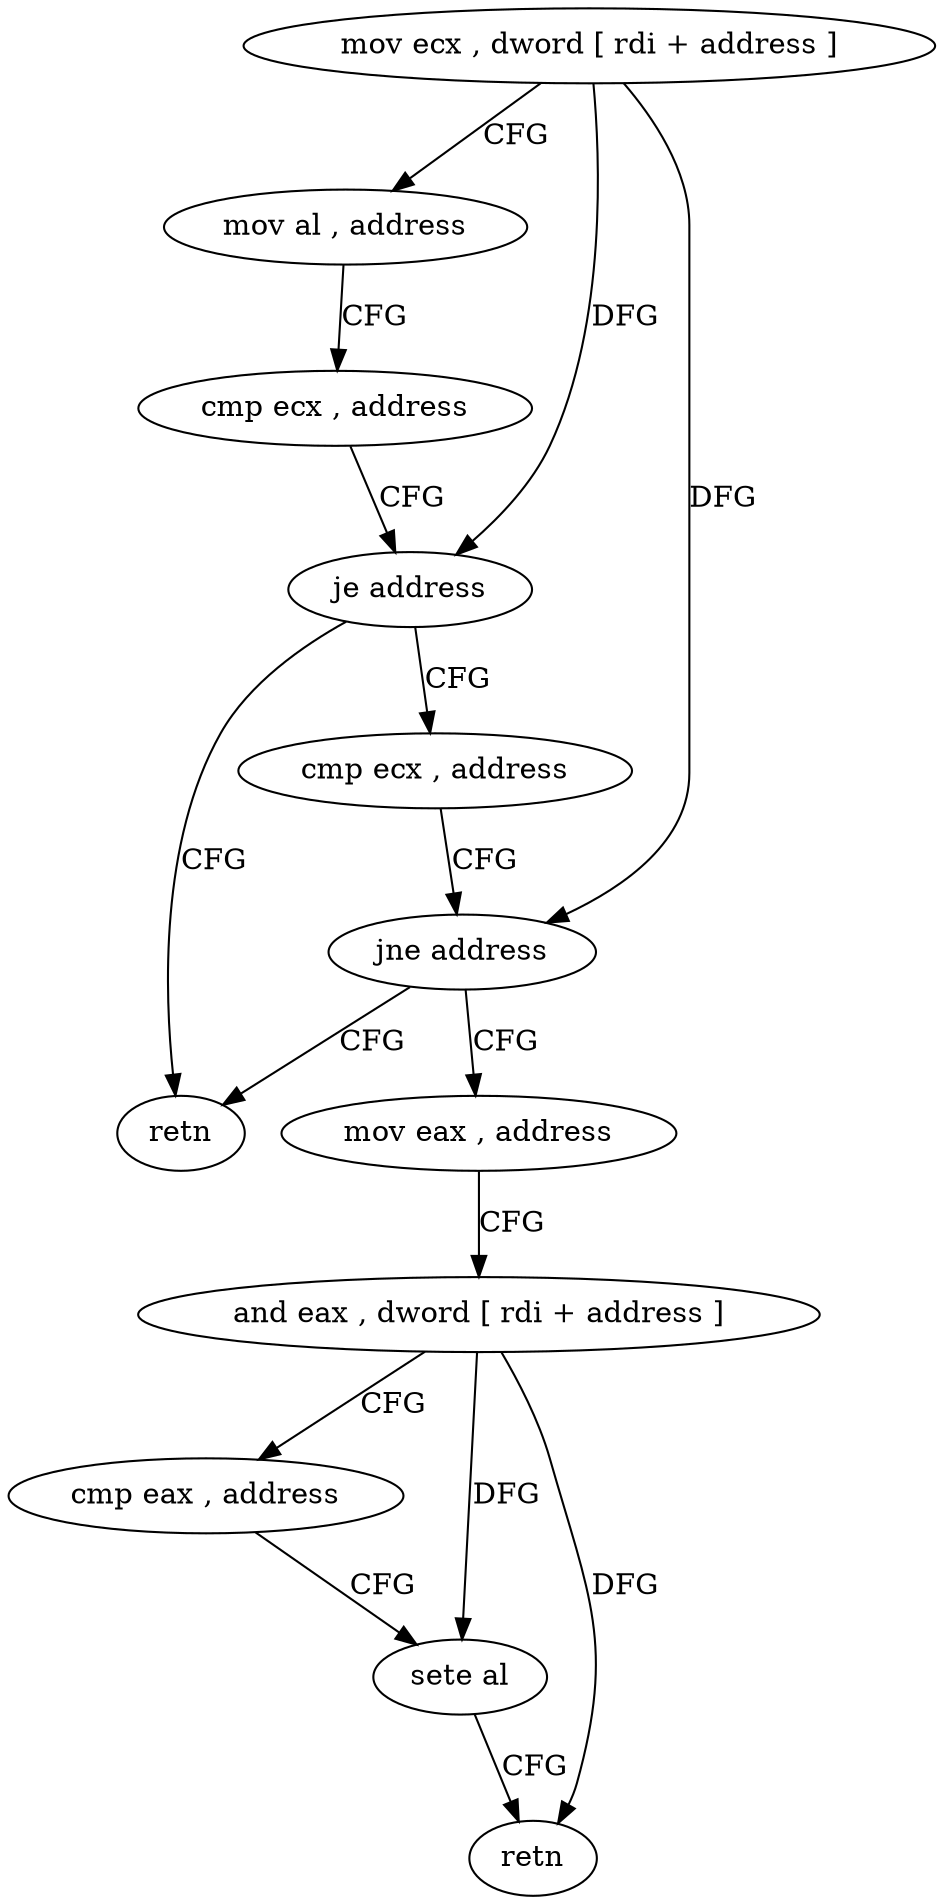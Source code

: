 digraph "func" {
"4226000" [label = "mov ecx , dword [ rdi + address ]" ]
"4226006" [label = "mov al , address" ]
"4226008" [label = "cmp ecx , address" ]
"4226011" [label = "je address" ]
"4226018" [label = "retn" ]
"4226013" [label = "cmp ecx , address" ]
"4226016" [label = "jne address" ]
"4226019" [label = "mov eax , address" ]
"4226024" [label = "and eax , dword [ rdi + address ]" ]
"4226030" [label = "cmp eax , address" ]
"4226035" [label = "sete al" ]
"4226038" [label = "retn" ]
"4226000" -> "4226006" [ label = "CFG" ]
"4226000" -> "4226011" [ label = "DFG" ]
"4226000" -> "4226016" [ label = "DFG" ]
"4226006" -> "4226008" [ label = "CFG" ]
"4226008" -> "4226011" [ label = "CFG" ]
"4226011" -> "4226018" [ label = "CFG" ]
"4226011" -> "4226013" [ label = "CFG" ]
"4226013" -> "4226016" [ label = "CFG" ]
"4226016" -> "4226019" [ label = "CFG" ]
"4226016" -> "4226018" [ label = "CFG" ]
"4226019" -> "4226024" [ label = "CFG" ]
"4226024" -> "4226030" [ label = "CFG" ]
"4226024" -> "4226035" [ label = "DFG" ]
"4226024" -> "4226038" [ label = "DFG" ]
"4226030" -> "4226035" [ label = "CFG" ]
"4226035" -> "4226038" [ label = "CFG" ]
}
